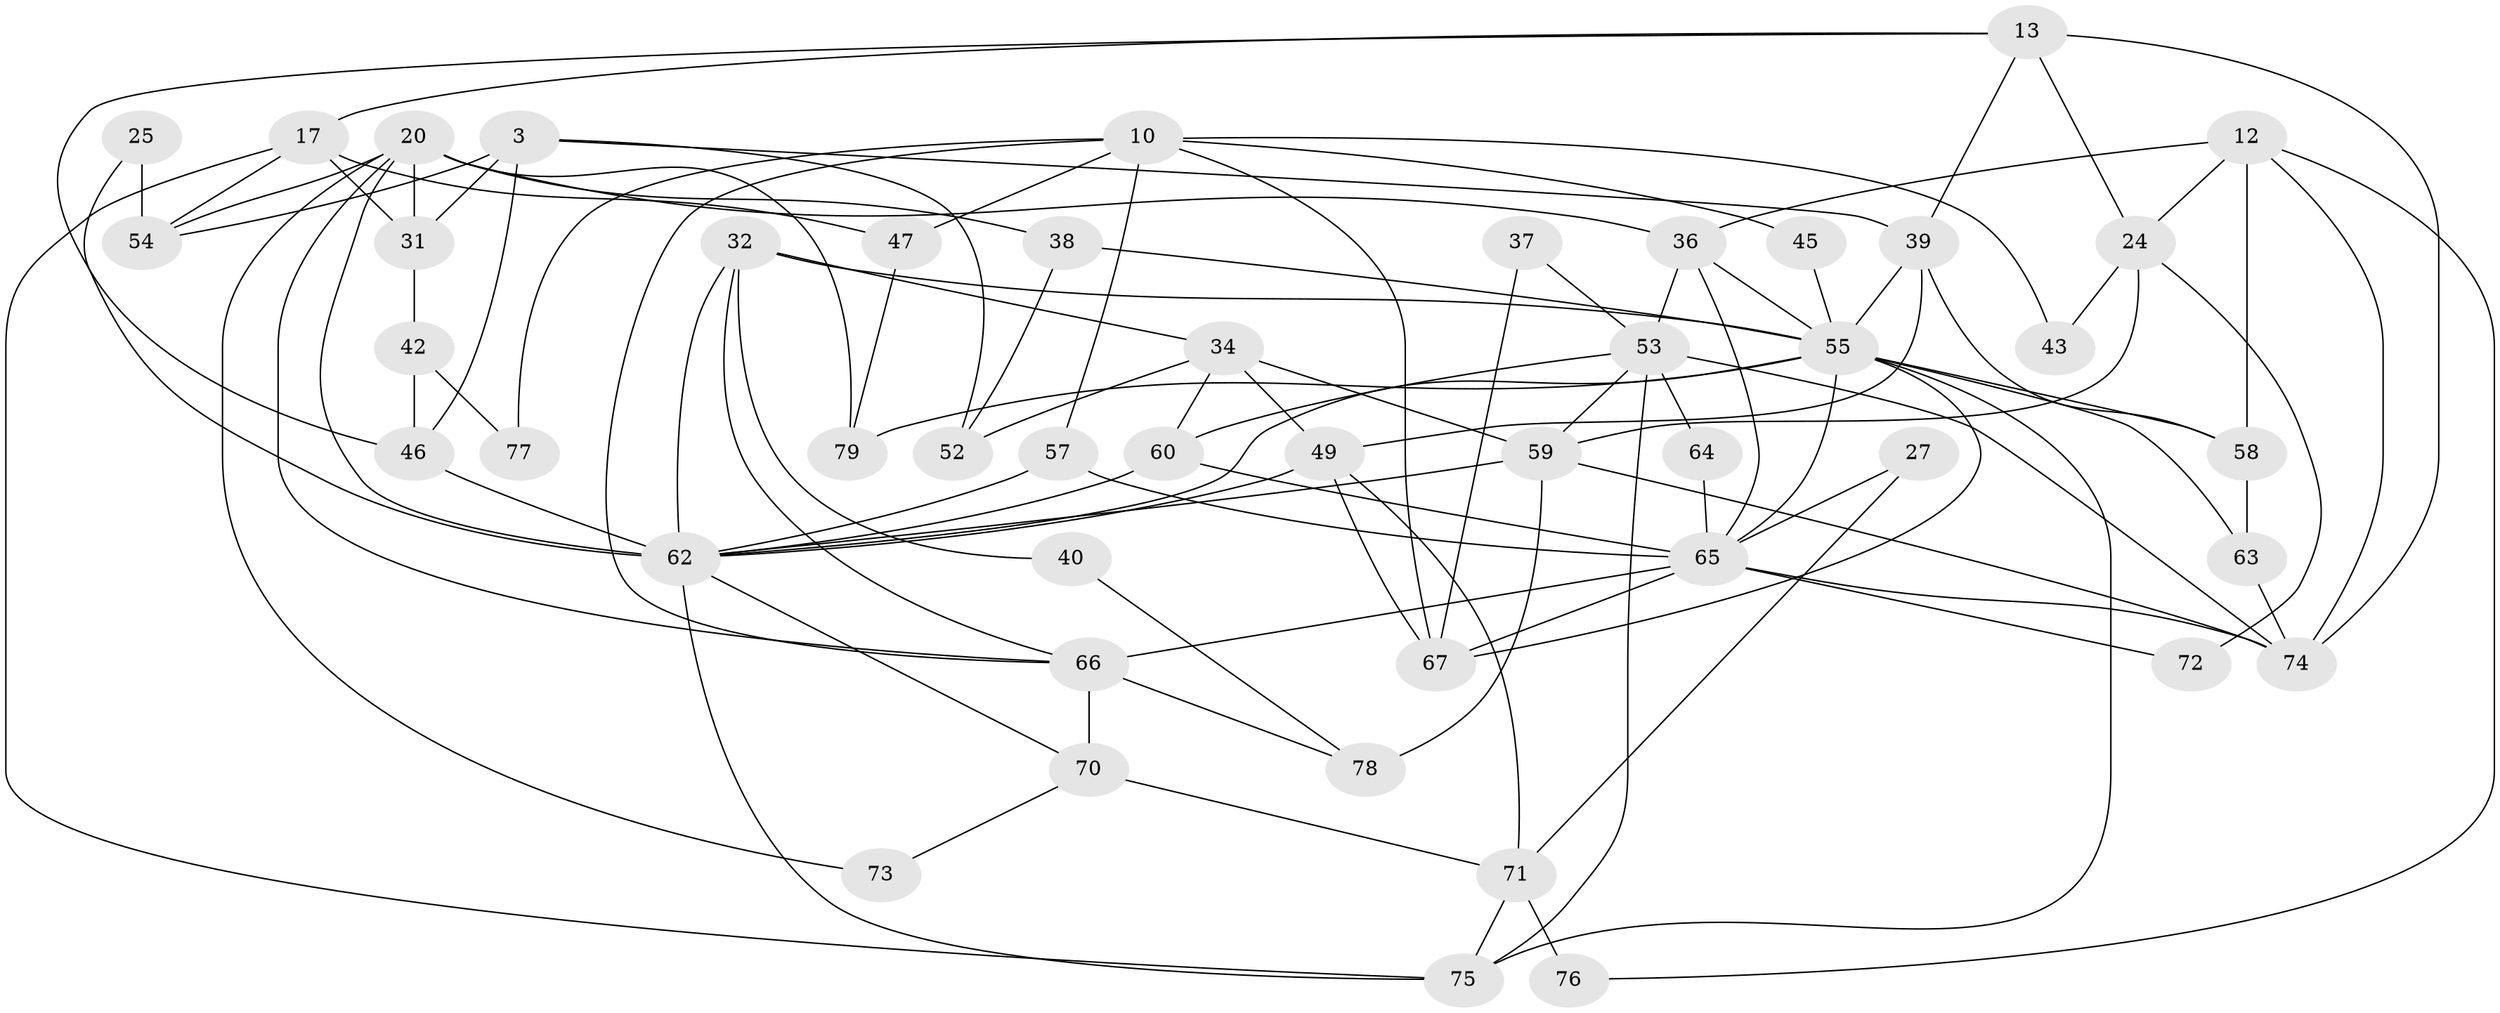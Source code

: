 // original degree distribution, {6: 0.0759493670886076, 4: 0.189873417721519, 5: 0.189873417721519, 3: 0.24050632911392406, 2: 0.21518987341772153, 9: 0.02531645569620253, 7: 0.05063291139240506, 8: 0.012658227848101266}
// Generated by graph-tools (version 1.1) at 2025/54/03/04/25 21:54:17]
// undirected, 47 vertices, 104 edges
graph export_dot {
graph [start="1"]
  node [color=gray90,style=filled];
  3;
  10;
  12;
  13;
  17;
  20;
  24;
  25;
  27;
  31 [super="+16"];
  32 [super="+8"];
  34;
  36 [super="+9"];
  37;
  38;
  39;
  40;
  42;
  43;
  45;
  46;
  47 [super="+15"];
  49;
  52;
  53 [super="+1"];
  54;
  55 [super="+35+19+44+29"];
  57;
  58 [super="+11"];
  59 [super="+41+30"];
  60;
  62 [super="+28"];
  63 [super="+61"];
  64;
  65 [super="+22+48"];
  66 [super="+4+50"];
  67 [super="+23+26"];
  70 [super="+69"];
  71;
  72;
  73;
  74 [super="+5"];
  75 [super="+68"];
  76 [super="+56"];
  77;
  78 [super="+51"];
  79;
  3 -- 46;
  3 -- 39;
  3 -- 31;
  3 -- 52;
  3 -- 54;
  10 -- 67 [weight=2];
  10 -- 57;
  10 -- 43;
  10 -- 45;
  10 -- 47 [weight=2];
  10 -- 77;
  10 -- 66;
  12 -- 74;
  12 -- 24;
  12 -- 58;
  12 -- 76;
  12 -- 36;
  13 -- 39;
  13 -- 74 [weight=2];
  13 -- 17;
  13 -- 24;
  13 -- 46;
  17 -- 75;
  17 -- 31;
  17 -- 47;
  17 -- 54;
  20 -- 31 [weight=2];
  20 -- 54;
  20 -- 38;
  20 -- 73;
  20 -- 79;
  20 -- 36;
  20 -- 66;
  20 -- 62;
  24 -- 43;
  24 -- 59;
  24 -- 72;
  25 -- 54;
  25 -- 62;
  27 -- 71;
  27 -- 65;
  31 -- 42;
  32 -- 66;
  32 -- 40;
  32 -- 34;
  32 -- 62;
  32 -- 55 [weight=2];
  34 -- 49;
  34 -- 52;
  34 -- 60;
  34 -- 59;
  36 -- 55;
  36 -- 53 [weight=2];
  36 -- 65;
  37 -- 53;
  37 -- 67;
  38 -- 52;
  38 -- 55;
  39 -- 55;
  39 -- 49;
  39 -- 58;
  40 -- 78;
  42 -- 46;
  42 -- 77;
  45 -- 55;
  46 -- 62;
  47 -- 79;
  49 -- 71;
  49 -- 67;
  49 -- 62;
  53 -- 64;
  53 -- 74;
  53 -- 75;
  53 -- 60;
  53 -- 59;
  55 -- 75;
  55 -- 63;
  55 -- 65;
  55 -- 67 [weight=2];
  55 -- 62;
  55 -- 58;
  55 -- 79;
  57 -- 62;
  57 -- 65;
  58 -- 63 [weight=2];
  59 -- 74 [weight=2];
  59 -- 62 [weight=2];
  59 -- 78 [weight=2];
  60 -- 62;
  60 -- 65;
  62 -- 75 [weight=2];
  62 -- 70;
  63 -- 74;
  64 -- 65;
  65 -- 74 [weight=2];
  65 -- 66 [weight=3];
  65 -- 67 [weight=3];
  65 -- 72;
  66 -- 70 [weight=2];
  66 -- 78;
  70 -- 73;
  70 -- 71;
  71 -- 75 [weight=2];
  71 -- 76 [weight=2];
}

